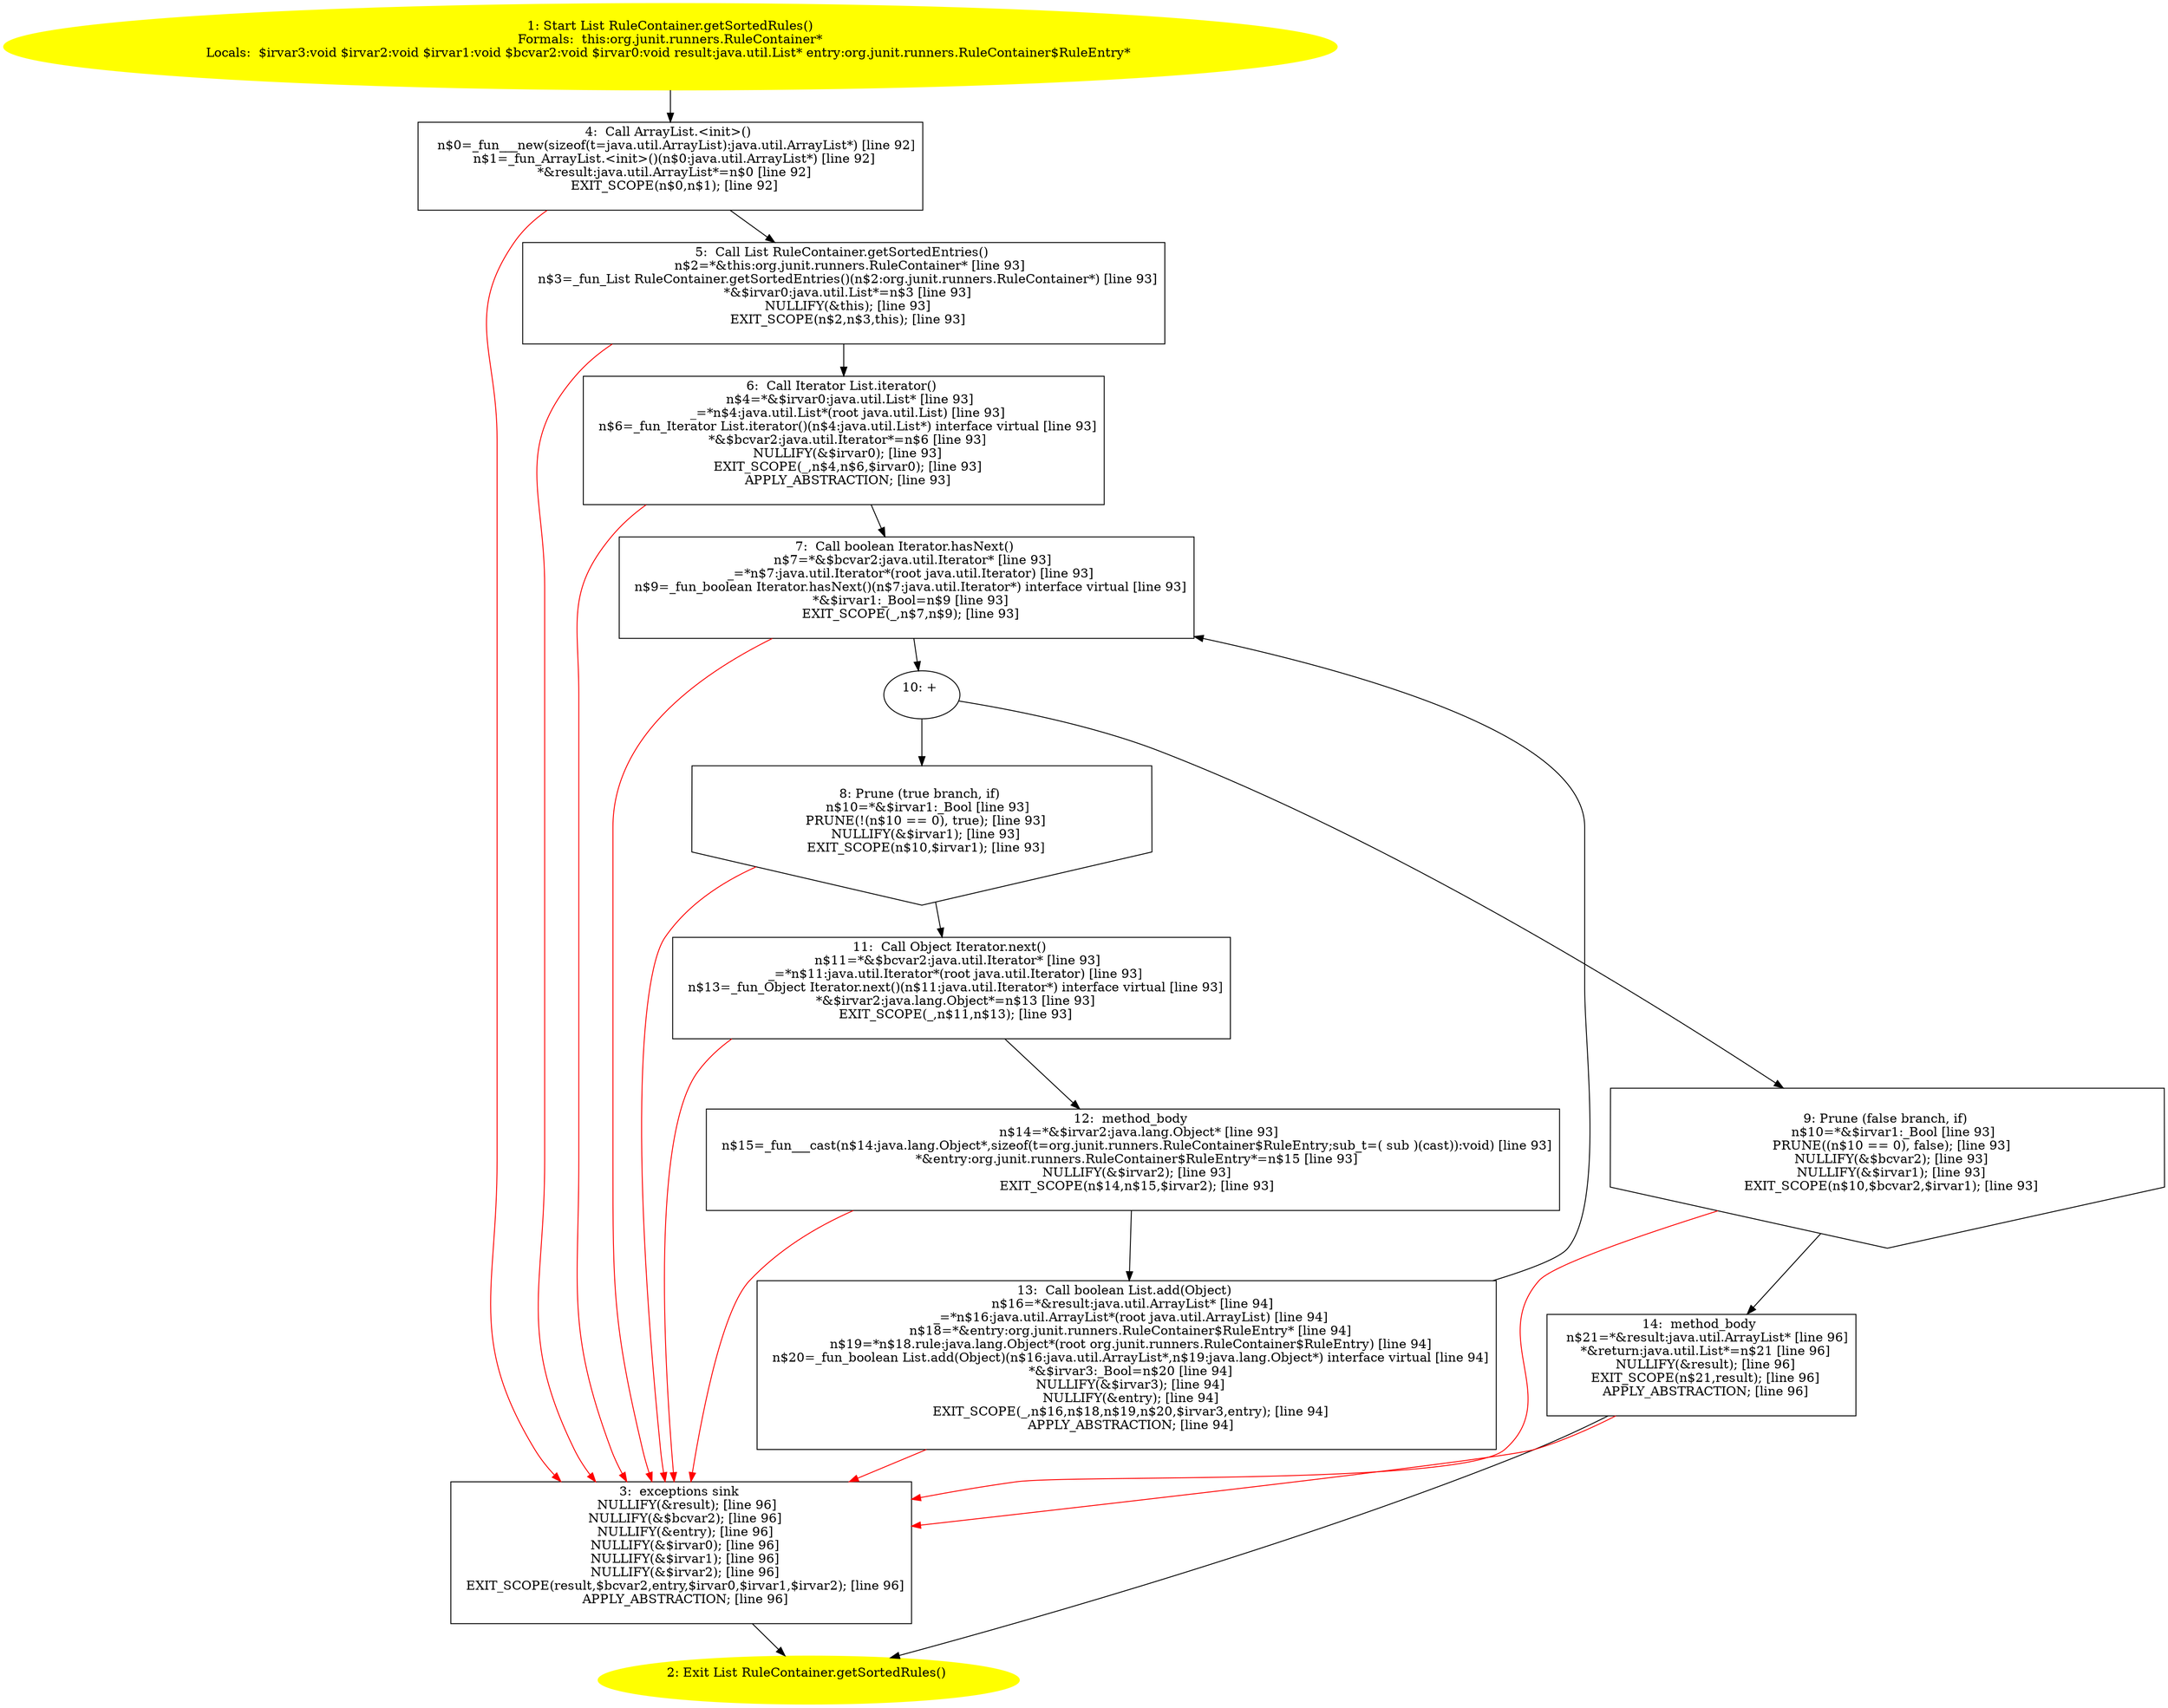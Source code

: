 /* @generated */
digraph cfg {
"org.junit.runners.RuleContainer.getSortedRules():java.util.List.305c0eeb1ec8293cc48bad5d38938080_1" [label="1: Start List RuleContainer.getSortedRules()\nFormals:  this:org.junit.runners.RuleContainer*\nLocals:  $irvar3:void $irvar2:void $irvar1:void $bcvar2:void $irvar0:void result:java.util.List* entry:org.junit.runners.RuleContainer$RuleEntry* \n  " color=yellow style=filled]
	

	 "org.junit.runners.RuleContainer.getSortedRules():java.util.List.305c0eeb1ec8293cc48bad5d38938080_1" -> "org.junit.runners.RuleContainer.getSortedRules():java.util.List.305c0eeb1ec8293cc48bad5d38938080_4" ;
"org.junit.runners.RuleContainer.getSortedRules():java.util.List.305c0eeb1ec8293cc48bad5d38938080_2" [label="2: Exit List RuleContainer.getSortedRules() \n  " color=yellow style=filled]
	

"org.junit.runners.RuleContainer.getSortedRules():java.util.List.305c0eeb1ec8293cc48bad5d38938080_3" [label="3:  exceptions sink \n   NULLIFY(&result); [line 96]\n  NULLIFY(&$bcvar2); [line 96]\n  NULLIFY(&entry); [line 96]\n  NULLIFY(&$irvar0); [line 96]\n  NULLIFY(&$irvar1); [line 96]\n  NULLIFY(&$irvar2); [line 96]\n  EXIT_SCOPE(result,$bcvar2,entry,$irvar0,$irvar1,$irvar2); [line 96]\n  APPLY_ABSTRACTION; [line 96]\n " shape="box"]
	

	 "org.junit.runners.RuleContainer.getSortedRules():java.util.List.305c0eeb1ec8293cc48bad5d38938080_3" -> "org.junit.runners.RuleContainer.getSortedRules():java.util.List.305c0eeb1ec8293cc48bad5d38938080_2" ;
"org.junit.runners.RuleContainer.getSortedRules():java.util.List.305c0eeb1ec8293cc48bad5d38938080_4" [label="4:  Call ArrayList.<init>() \n   n$0=_fun___new(sizeof(t=java.util.ArrayList):java.util.ArrayList*) [line 92]\n  n$1=_fun_ArrayList.<init>()(n$0:java.util.ArrayList*) [line 92]\n  *&result:java.util.ArrayList*=n$0 [line 92]\n  EXIT_SCOPE(n$0,n$1); [line 92]\n " shape="box"]
	

	 "org.junit.runners.RuleContainer.getSortedRules():java.util.List.305c0eeb1ec8293cc48bad5d38938080_4" -> "org.junit.runners.RuleContainer.getSortedRules():java.util.List.305c0eeb1ec8293cc48bad5d38938080_5" ;
	 "org.junit.runners.RuleContainer.getSortedRules():java.util.List.305c0eeb1ec8293cc48bad5d38938080_4" -> "org.junit.runners.RuleContainer.getSortedRules():java.util.List.305c0eeb1ec8293cc48bad5d38938080_3" [color="red" ];
"org.junit.runners.RuleContainer.getSortedRules():java.util.List.305c0eeb1ec8293cc48bad5d38938080_5" [label="5:  Call List RuleContainer.getSortedEntries() \n   n$2=*&this:org.junit.runners.RuleContainer* [line 93]\n  n$3=_fun_List RuleContainer.getSortedEntries()(n$2:org.junit.runners.RuleContainer*) [line 93]\n  *&$irvar0:java.util.List*=n$3 [line 93]\n  NULLIFY(&this); [line 93]\n  EXIT_SCOPE(n$2,n$3,this); [line 93]\n " shape="box"]
	

	 "org.junit.runners.RuleContainer.getSortedRules():java.util.List.305c0eeb1ec8293cc48bad5d38938080_5" -> "org.junit.runners.RuleContainer.getSortedRules():java.util.List.305c0eeb1ec8293cc48bad5d38938080_6" ;
	 "org.junit.runners.RuleContainer.getSortedRules():java.util.List.305c0eeb1ec8293cc48bad5d38938080_5" -> "org.junit.runners.RuleContainer.getSortedRules():java.util.List.305c0eeb1ec8293cc48bad5d38938080_3" [color="red" ];
"org.junit.runners.RuleContainer.getSortedRules():java.util.List.305c0eeb1ec8293cc48bad5d38938080_6" [label="6:  Call Iterator List.iterator() \n   n$4=*&$irvar0:java.util.List* [line 93]\n  _=*n$4:java.util.List*(root java.util.List) [line 93]\n  n$6=_fun_Iterator List.iterator()(n$4:java.util.List*) interface virtual [line 93]\n  *&$bcvar2:java.util.Iterator*=n$6 [line 93]\n  NULLIFY(&$irvar0); [line 93]\n  EXIT_SCOPE(_,n$4,n$6,$irvar0); [line 93]\n  APPLY_ABSTRACTION; [line 93]\n " shape="box"]
	

	 "org.junit.runners.RuleContainer.getSortedRules():java.util.List.305c0eeb1ec8293cc48bad5d38938080_6" -> "org.junit.runners.RuleContainer.getSortedRules():java.util.List.305c0eeb1ec8293cc48bad5d38938080_7" ;
	 "org.junit.runners.RuleContainer.getSortedRules():java.util.List.305c0eeb1ec8293cc48bad5d38938080_6" -> "org.junit.runners.RuleContainer.getSortedRules():java.util.List.305c0eeb1ec8293cc48bad5d38938080_3" [color="red" ];
"org.junit.runners.RuleContainer.getSortedRules():java.util.List.305c0eeb1ec8293cc48bad5d38938080_7" [label="7:  Call boolean Iterator.hasNext() \n   n$7=*&$bcvar2:java.util.Iterator* [line 93]\n  _=*n$7:java.util.Iterator*(root java.util.Iterator) [line 93]\n  n$9=_fun_boolean Iterator.hasNext()(n$7:java.util.Iterator*) interface virtual [line 93]\n  *&$irvar1:_Bool=n$9 [line 93]\n  EXIT_SCOPE(_,n$7,n$9); [line 93]\n " shape="box"]
	

	 "org.junit.runners.RuleContainer.getSortedRules():java.util.List.305c0eeb1ec8293cc48bad5d38938080_7" -> "org.junit.runners.RuleContainer.getSortedRules():java.util.List.305c0eeb1ec8293cc48bad5d38938080_10" ;
	 "org.junit.runners.RuleContainer.getSortedRules():java.util.List.305c0eeb1ec8293cc48bad5d38938080_7" -> "org.junit.runners.RuleContainer.getSortedRules():java.util.List.305c0eeb1ec8293cc48bad5d38938080_3" [color="red" ];
"org.junit.runners.RuleContainer.getSortedRules():java.util.List.305c0eeb1ec8293cc48bad5d38938080_8" [label="8: Prune (true branch, if) \n   n$10=*&$irvar1:_Bool [line 93]\n  PRUNE(!(n$10 == 0), true); [line 93]\n  NULLIFY(&$irvar1); [line 93]\n  EXIT_SCOPE(n$10,$irvar1); [line 93]\n " shape="invhouse"]
	

	 "org.junit.runners.RuleContainer.getSortedRules():java.util.List.305c0eeb1ec8293cc48bad5d38938080_8" -> "org.junit.runners.RuleContainer.getSortedRules():java.util.List.305c0eeb1ec8293cc48bad5d38938080_11" ;
	 "org.junit.runners.RuleContainer.getSortedRules():java.util.List.305c0eeb1ec8293cc48bad5d38938080_8" -> "org.junit.runners.RuleContainer.getSortedRules():java.util.List.305c0eeb1ec8293cc48bad5d38938080_3" [color="red" ];
"org.junit.runners.RuleContainer.getSortedRules():java.util.List.305c0eeb1ec8293cc48bad5d38938080_9" [label="9: Prune (false branch, if) \n   n$10=*&$irvar1:_Bool [line 93]\n  PRUNE((n$10 == 0), false); [line 93]\n  NULLIFY(&$bcvar2); [line 93]\n  NULLIFY(&$irvar1); [line 93]\n  EXIT_SCOPE(n$10,$bcvar2,$irvar1); [line 93]\n " shape="invhouse"]
	

	 "org.junit.runners.RuleContainer.getSortedRules():java.util.List.305c0eeb1ec8293cc48bad5d38938080_9" -> "org.junit.runners.RuleContainer.getSortedRules():java.util.List.305c0eeb1ec8293cc48bad5d38938080_14" ;
	 "org.junit.runners.RuleContainer.getSortedRules():java.util.List.305c0eeb1ec8293cc48bad5d38938080_9" -> "org.junit.runners.RuleContainer.getSortedRules():java.util.List.305c0eeb1ec8293cc48bad5d38938080_3" [color="red" ];
"org.junit.runners.RuleContainer.getSortedRules():java.util.List.305c0eeb1ec8293cc48bad5d38938080_10" [label="10: + \n  " ]
	

	 "org.junit.runners.RuleContainer.getSortedRules():java.util.List.305c0eeb1ec8293cc48bad5d38938080_10" -> "org.junit.runners.RuleContainer.getSortedRules():java.util.List.305c0eeb1ec8293cc48bad5d38938080_8" ;
	 "org.junit.runners.RuleContainer.getSortedRules():java.util.List.305c0eeb1ec8293cc48bad5d38938080_10" -> "org.junit.runners.RuleContainer.getSortedRules():java.util.List.305c0eeb1ec8293cc48bad5d38938080_9" ;
"org.junit.runners.RuleContainer.getSortedRules():java.util.List.305c0eeb1ec8293cc48bad5d38938080_11" [label="11:  Call Object Iterator.next() \n   n$11=*&$bcvar2:java.util.Iterator* [line 93]\n  _=*n$11:java.util.Iterator*(root java.util.Iterator) [line 93]\n  n$13=_fun_Object Iterator.next()(n$11:java.util.Iterator*) interface virtual [line 93]\n  *&$irvar2:java.lang.Object*=n$13 [line 93]\n  EXIT_SCOPE(_,n$11,n$13); [line 93]\n " shape="box"]
	

	 "org.junit.runners.RuleContainer.getSortedRules():java.util.List.305c0eeb1ec8293cc48bad5d38938080_11" -> "org.junit.runners.RuleContainer.getSortedRules():java.util.List.305c0eeb1ec8293cc48bad5d38938080_12" ;
	 "org.junit.runners.RuleContainer.getSortedRules():java.util.List.305c0eeb1ec8293cc48bad5d38938080_11" -> "org.junit.runners.RuleContainer.getSortedRules():java.util.List.305c0eeb1ec8293cc48bad5d38938080_3" [color="red" ];
"org.junit.runners.RuleContainer.getSortedRules():java.util.List.305c0eeb1ec8293cc48bad5d38938080_12" [label="12:  method_body \n   n$14=*&$irvar2:java.lang.Object* [line 93]\n  n$15=_fun___cast(n$14:java.lang.Object*,sizeof(t=org.junit.runners.RuleContainer$RuleEntry;sub_t=( sub )(cast)):void) [line 93]\n  *&entry:org.junit.runners.RuleContainer$RuleEntry*=n$15 [line 93]\n  NULLIFY(&$irvar2); [line 93]\n  EXIT_SCOPE(n$14,n$15,$irvar2); [line 93]\n " shape="box"]
	

	 "org.junit.runners.RuleContainer.getSortedRules():java.util.List.305c0eeb1ec8293cc48bad5d38938080_12" -> "org.junit.runners.RuleContainer.getSortedRules():java.util.List.305c0eeb1ec8293cc48bad5d38938080_13" ;
	 "org.junit.runners.RuleContainer.getSortedRules():java.util.List.305c0eeb1ec8293cc48bad5d38938080_12" -> "org.junit.runners.RuleContainer.getSortedRules():java.util.List.305c0eeb1ec8293cc48bad5d38938080_3" [color="red" ];
"org.junit.runners.RuleContainer.getSortedRules():java.util.List.305c0eeb1ec8293cc48bad5d38938080_13" [label="13:  Call boolean List.add(Object) \n   n$16=*&result:java.util.ArrayList* [line 94]\n  _=*n$16:java.util.ArrayList*(root java.util.ArrayList) [line 94]\n  n$18=*&entry:org.junit.runners.RuleContainer$RuleEntry* [line 94]\n  n$19=*n$18.rule:java.lang.Object*(root org.junit.runners.RuleContainer$RuleEntry) [line 94]\n  n$20=_fun_boolean List.add(Object)(n$16:java.util.ArrayList*,n$19:java.lang.Object*) interface virtual [line 94]\n  *&$irvar3:_Bool=n$20 [line 94]\n  NULLIFY(&$irvar3); [line 94]\n  NULLIFY(&entry); [line 94]\n  EXIT_SCOPE(_,n$16,n$18,n$19,n$20,$irvar3,entry); [line 94]\n  APPLY_ABSTRACTION; [line 94]\n " shape="box"]
	

	 "org.junit.runners.RuleContainer.getSortedRules():java.util.List.305c0eeb1ec8293cc48bad5d38938080_13" -> "org.junit.runners.RuleContainer.getSortedRules():java.util.List.305c0eeb1ec8293cc48bad5d38938080_7" ;
	 "org.junit.runners.RuleContainer.getSortedRules():java.util.List.305c0eeb1ec8293cc48bad5d38938080_13" -> "org.junit.runners.RuleContainer.getSortedRules():java.util.List.305c0eeb1ec8293cc48bad5d38938080_3" [color="red" ];
"org.junit.runners.RuleContainer.getSortedRules():java.util.List.305c0eeb1ec8293cc48bad5d38938080_14" [label="14:  method_body \n   n$21=*&result:java.util.ArrayList* [line 96]\n  *&return:java.util.List*=n$21 [line 96]\n  NULLIFY(&result); [line 96]\n  EXIT_SCOPE(n$21,result); [line 96]\n  APPLY_ABSTRACTION; [line 96]\n " shape="box"]
	

	 "org.junit.runners.RuleContainer.getSortedRules():java.util.List.305c0eeb1ec8293cc48bad5d38938080_14" -> "org.junit.runners.RuleContainer.getSortedRules():java.util.List.305c0eeb1ec8293cc48bad5d38938080_2" ;
	 "org.junit.runners.RuleContainer.getSortedRules():java.util.List.305c0eeb1ec8293cc48bad5d38938080_14" -> "org.junit.runners.RuleContainer.getSortedRules():java.util.List.305c0eeb1ec8293cc48bad5d38938080_3" [color="red" ];
}

